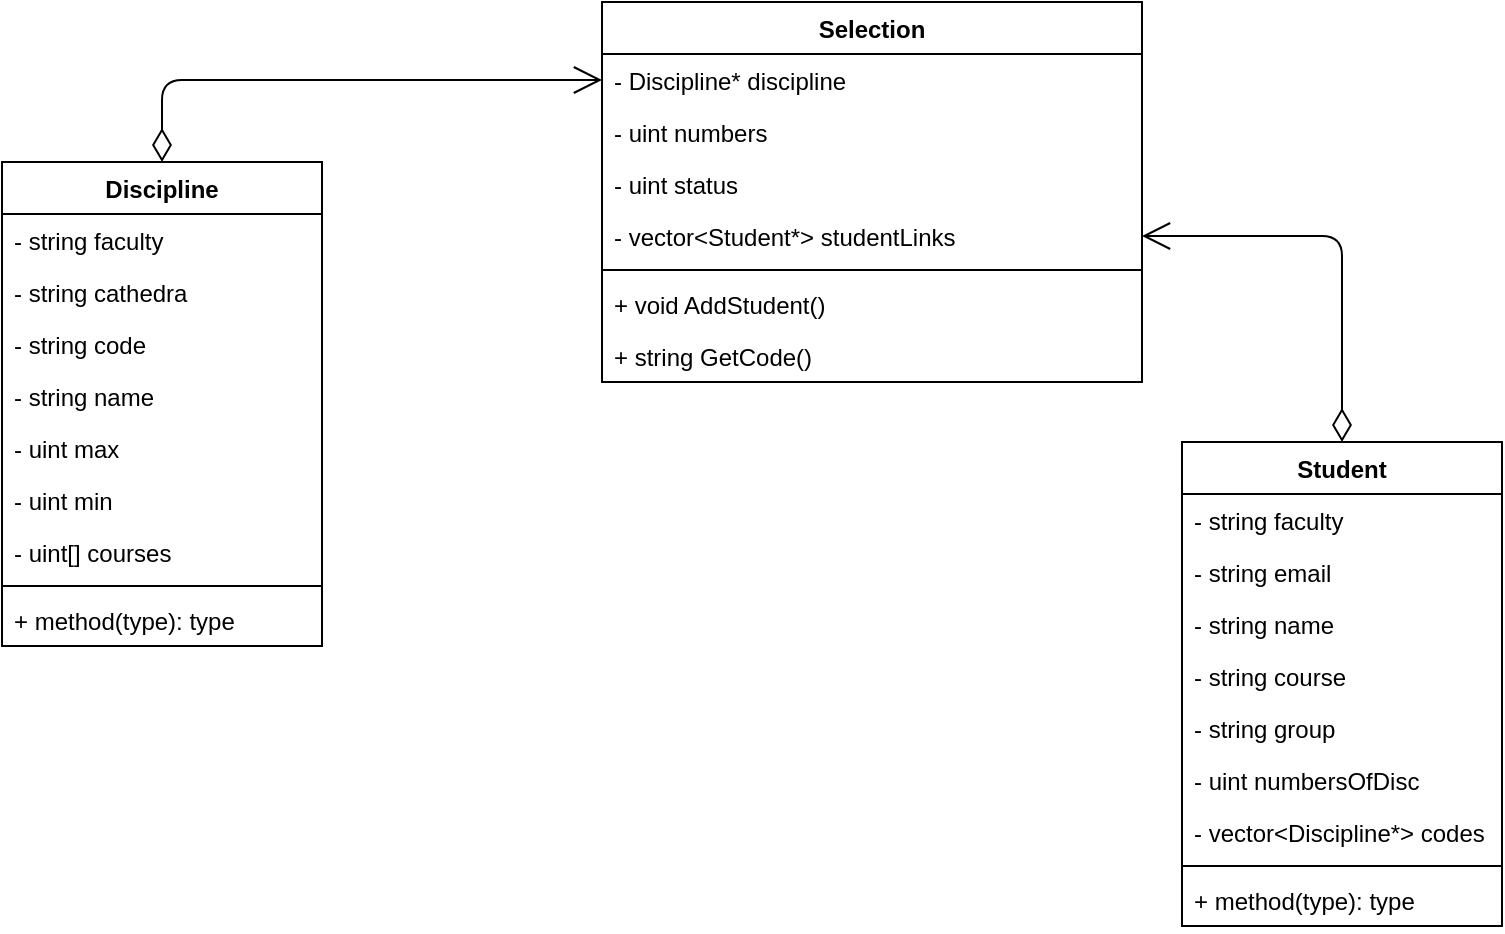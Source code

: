 <mxfile version="14.4.9" type="device"><diagram id="PRxQz1hfmFgJftOkRIZT" name="Page-1"><mxGraphModel dx="1038" dy="548" grid="1" gridSize="10" guides="1" tooltips="1" connect="1" arrows="1" fold="1" page="1" pageScale="1" pageWidth="827" pageHeight="1169" math="0" shadow="0"><root><mxCell id="0"/><mxCell id="1" parent="0"/><mxCell id="jvYMOBnKhRgo_yNcDNhH-1" value="Discipline" style="swimlane;fontStyle=1;align=center;verticalAlign=top;childLayout=stackLayout;horizontal=1;startSize=26;horizontalStack=0;resizeParent=1;resizeParentMax=0;resizeLast=0;collapsible=1;marginBottom=0;" vertex="1" parent="1"><mxGeometry x="50" y="180" width="160" height="242" as="geometry"/></mxCell><mxCell id="jvYMOBnKhRgo_yNcDNhH-2" value="- string faculty" style="text;strokeColor=none;fillColor=none;align=left;verticalAlign=top;spacingLeft=4;spacingRight=4;overflow=hidden;rotatable=0;points=[[0,0.5],[1,0.5]];portConstraint=eastwest;" vertex="1" parent="jvYMOBnKhRgo_yNcDNhH-1"><mxGeometry y="26" width="160" height="26" as="geometry"/></mxCell><mxCell id="jvYMOBnKhRgo_yNcDNhH-5" value="- string cathedra" style="text;strokeColor=none;fillColor=none;align=left;verticalAlign=top;spacingLeft=4;spacingRight=4;overflow=hidden;rotatable=0;points=[[0,0.5],[1,0.5]];portConstraint=eastwest;" vertex="1" parent="jvYMOBnKhRgo_yNcDNhH-1"><mxGeometry y="52" width="160" height="26" as="geometry"/></mxCell><mxCell id="jvYMOBnKhRgo_yNcDNhH-6" value="- string code" style="text;strokeColor=none;fillColor=none;align=left;verticalAlign=top;spacingLeft=4;spacingRight=4;overflow=hidden;rotatable=0;points=[[0,0.5],[1,0.5]];portConstraint=eastwest;" vertex="1" parent="jvYMOBnKhRgo_yNcDNhH-1"><mxGeometry y="78" width="160" height="26" as="geometry"/></mxCell><mxCell id="jvYMOBnKhRgo_yNcDNhH-7" value="- string name" style="text;strokeColor=none;fillColor=none;align=left;verticalAlign=top;spacingLeft=4;spacingRight=4;overflow=hidden;rotatable=0;points=[[0,0.5],[1,0.5]];portConstraint=eastwest;" vertex="1" parent="jvYMOBnKhRgo_yNcDNhH-1"><mxGeometry y="104" width="160" height="26" as="geometry"/></mxCell><mxCell id="jvYMOBnKhRgo_yNcDNhH-10" value="- uint max" style="text;strokeColor=none;fillColor=none;align=left;verticalAlign=top;spacingLeft=4;spacingRight=4;overflow=hidden;rotatable=0;points=[[0,0.5],[1,0.5]];portConstraint=eastwest;" vertex="1" parent="jvYMOBnKhRgo_yNcDNhH-1"><mxGeometry y="130" width="160" height="26" as="geometry"/></mxCell><mxCell id="jvYMOBnKhRgo_yNcDNhH-9" value="- uint min" style="text;strokeColor=none;fillColor=none;align=left;verticalAlign=top;spacingLeft=4;spacingRight=4;overflow=hidden;rotatable=0;points=[[0,0.5],[1,0.5]];portConstraint=eastwest;" vertex="1" parent="jvYMOBnKhRgo_yNcDNhH-1"><mxGeometry y="156" width="160" height="26" as="geometry"/></mxCell><mxCell id="jvYMOBnKhRgo_yNcDNhH-8" value="- uint[] courses" style="text;strokeColor=none;fillColor=none;align=left;verticalAlign=top;spacingLeft=4;spacingRight=4;overflow=hidden;rotatable=0;points=[[0,0.5],[1,0.5]];portConstraint=eastwest;" vertex="1" parent="jvYMOBnKhRgo_yNcDNhH-1"><mxGeometry y="182" width="160" height="26" as="geometry"/></mxCell><mxCell id="jvYMOBnKhRgo_yNcDNhH-3" value="" style="line;strokeWidth=1;fillColor=none;align=left;verticalAlign=middle;spacingTop=-1;spacingLeft=3;spacingRight=3;rotatable=0;labelPosition=right;points=[];portConstraint=eastwest;" vertex="1" parent="jvYMOBnKhRgo_yNcDNhH-1"><mxGeometry y="208" width="160" height="8" as="geometry"/></mxCell><mxCell id="jvYMOBnKhRgo_yNcDNhH-4" value="+ method(type): type" style="text;strokeColor=none;fillColor=none;align=left;verticalAlign=top;spacingLeft=4;spacingRight=4;overflow=hidden;rotatable=0;points=[[0,0.5],[1,0.5]];portConstraint=eastwest;" vertex="1" parent="jvYMOBnKhRgo_yNcDNhH-1"><mxGeometry y="216" width="160" height="26" as="geometry"/></mxCell><mxCell id="jvYMOBnKhRgo_yNcDNhH-15" value="Selection" style="swimlane;fontStyle=1;align=center;verticalAlign=top;childLayout=stackLayout;horizontal=1;startSize=26;horizontalStack=0;resizeParent=1;resizeParentMax=0;resizeLast=0;collapsible=1;marginBottom=0;" vertex="1" parent="1"><mxGeometry x="350" y="100" width="270" height="190" as="geometry"/></mxCell><mxCell id="jvYMOBnKhRgo_yNcDNhH-16" value="- Discipline* discipline" style="text;strokeColor=none;fillColor=none;align=left;verticalAlign=top;spacingLeft=4;spacingRight=4;overflow=hidden;rotatable=0;points=[[0,0.5],[1,0.5]];portConstraint=eastwest;" vertex="1" parent="jvYMOBnKhRgo_yNcDNhH-15"><mxGeometry y="26" width="270" height="26" as="geometry"/></mxCell><mxCell id="jvYMOBnKhRgo_yNcDNhH-32" value="- uint numbers" style="text;strokeColor=none;fillColor=none;align=left;verticalAlign=top;spacingLeft=4;spacingRight=4;overflow=hidden;rotatable=0;points=[[0,0.5],[1,0.5]];portConstraint=eastwest;" vertex="1" parent="jvYMOBnKhRgo_yNcDNhH-15"><mxGeometry y="52" width="270" height="26" as="geometry"/></mxCell><mxCell id="jvYMOBnKhRgo_yNcDNhH-19" value="- uint status" style="text;strokeColor=none;fillColor=none;align=left;verticalAlign=top;spacingLeft=4;spacingRight=4;overflow=hidden;rotatable=0;points=[[0,0.5],[1,0.5]];portConstraint=eastwest;" vertex="1" parent="jvYMOBnKhRgo_yNcDNhH-15"><mxGeometry y="78" width="270" height="26" as="geometry"/></mxCell><mxCell id="jvYMOBnKhRgo_yNcDNhH-20" value="- vector&lt;Student*&gt; studentLinks" style="text;strokeColor=none;fillColor=none;align=left;verticalAlign=top;spacingLeft=4;spacingRight=4;overflow=hidden;rotatable=0;points=[[0,0.5],[1,0.5]];portConstraint=eastwest;" vertex="1" parent="jvYMOBnKhRgo_yNcDNhH-15"><mxGeometry y="104" width="270" height="26" as="geometry"/></mxCell><mxCell id="jvYMOBnKhRgo_yNcDNhH-17" value="" style="line;strokeWidth=1;fillColor=none;align=left;verticalAlign=middle;spacingTop=-1;spacingLeft=3;spacingRight=3;rotatable=0;labelPosition=right;points=[];portConstraint=eastwest;" vertex="1" parent="jvYMOBnKhRgo_yNcDNhH-15"><mxGeometry y="130" width="270" height="8" as="geometry"/></mxCell><mxCell id="jvYMOBnKhRgo_yNcDNhH-18" value="+ void AddStudent()" style="text;strokeColor=none;fillColor=none;align=left;verticalAlign=top;spacingLeft=4;spacingRight=4;overflow=hidden;rotatable=0;points=[[0,0.5],[1,0.5]];portConstraint=eastwest;" vertex="1" parent="jvYMOBnKhRgo_yNcDNhH-15"><mxGeometry y="138" width="270" height="26" as="geometry"/></mxCell><mxCell id="jvYMOBnKhRgo_yNcDNhH-38" value="+ string GetCode()" style="text;strokeColor=none;fillColor=none;align=left;verticalAlign=top;spacingLeft=4;spacingRight=4;overflow=hidden;rotatable=0;points=[[0,0.5],[1,0.5]];portConstraint=eastwest;" vertex="1" parent="jvYMOBnKhRgo_yNcDNhH-15"><mxGeometry y="164" width="270" height="26" as="geometry"/></mxCell><mxCell id="jvYMOBnKhRgo_yNcDNhH-21" value="Student" style="swimlane;fontStyle=1;align=center;verticalAlign=top;childLayout=stackLayout;horizontal=1;startSize=26;horizontalStack=0;resizeParent=1;resizeParentMax=0;resizeLast=0;collapsible=1;marginBottom=0;" vertex="1" parent="1"><mxGeometry x="640" y="320" width="160" height="242" as="geometry"/></mxCell><mxCell id="jvYMOBnKhRgo_yNcDNhH-25" value="- string faculty" style="text;strokeColor=none;fillColor=none;align=left;verticalAlign=top;spacingLeft=4;spacingRight=4;overflow=hidden;rotatable=0;points=[[0,0.5],[1,0.5]];portConstraint=eastwest;" vertex="1" parent="jvYMOBnKhRgo_yNcDNhH-21"><mxGeometry y="26" width="160" height="26" as="geometry"/></mxCell><mxCell id="jvYMOBnKhRgo_yNcDNhH-26" value="- string email" style="text;strokeColor=none;fillColor=none;align=left;verticalAlign=top;spacingLeft=4;spacingRight=4;overflow=hidden;rotatable=0;points=[[0,0.5],[1,0.5]];portConstraint=eastwest;" vertex="1" parent="jvYMOBnKhRgo_yNcDNhH-21"><mxGeometry y="52" width="160" height="26" as="geometry"/></mxCell><mxCell id="jvYMOBnKhRgo_yNcDNhH-27" value="- string name" style="text;strokeColor=none;fillColor=none;align=left;verticalAlign=top;spacingLeft=4;spacingRight=4;overflow=hidden;rotatable=0;points=[[0,0.5],[1,0.5]];portConstraint=eastwest;" vertex="1" parent="jvYMOBnKhRgo_yNcDNhH-21"><mxGeometry y="78" width="160" height="26" as="geometry"/></mxCell><mxCell id="jvYMOBnKhRgo_yNcDNhH-30" value="- string course" style="text;strokeColor=none;fillColor=none;align=left;verticalAlign=top;spacingLeft=4;spacingRight=4;overflow=hidden;rotatable=0;points=[[0,0.5],[1,0.5]];portConstraint=eastwest;" vertex="1" parent="jvYMOBnKhRgo_yNcDNhH-21"><mxGeometry y="104" width="160" height="26" as="geometry"/></mxCell><mxCell id="jvYMOBnKhRgo_yNcDNhH-29" value="- string group" style="text;strokeColor=none;fillColor=none;align=left;verticalAlign=top;spacingLeft=4;spacingRight=4;overflow=hidden;rotatable=0;points=[[0,0.5],[1,0.5]];portConstraint=eastwest;" vertex="1" parent="jvYMOBnKhRgo_yNcDNhH-21"><mxGeometry y="130" width="160" height="26" as="geometry"/></mxCell><mxCell id="jvYMOBnKhRgo_yNcDNhH-28" value="- uint numbersOfDisc" style="text;strokeColor=none;fillColor=none;align=left;verticalAlign=top;spacingLeft=4;spacingRight=4;overflow=hidden;rotatable=0;points=[[0,0.5],[1,0.5]];portConstraint=eastwest;" vertex="1" parent="jvYMOBnKhRgo_yNcDNhH-21"><mxGeometry y="156" width="160" height="26" as="geometry"/></mxCell><mxCell id="jvYMOBnKhRgo_yNcDNhH-22" value="- vector&lt;Discipline*&gt; codes" style="text;strokeColor=none;fillColor=none;align=left;verticalAlign=top;spacingLeft=4;spacingRight=4;overflow=hidden;rotatable=0;points=[[0,0.5],[1,0.5]];portConstraint=eastwest;" vertex="1" parent="jvYMOBnKhRgo_yNcDNhH-21"><mxGeometry y="182" width="160" height="26" as="geometry"/></mxCell><mxCell id="jvYMOBnKhRgo_yNcDNhH-23" value="" style="line;strokeWidth=1;fillColor=none;align=left;verticalAlign=middle;spacingTop=-1;spacingLeft=3;spacingRight=3;rotatable=0;labelPosition=right;points=[];portConstraint=eastwest;" vertex="1" parent="jvYMOBnKhRgo_yNcDNhH-21"><mxGeometry y="208" width="160" height="8" as="geometry"/></mxCell><mxCell id="jvYMOBnKhRgo_yNcDNhH-24" value="+ method(type): type" style="text;strokeColor=none;fillColor=none;align=left;verticalAlign=top;spacingLeft=4;spacingRight=4;overflow=hidden;rotatable=0;points=[[0,0.5],[1,0.5]];portConstraint=eastwest;" vertex="1" parent="jvYMOBnKhRgo_yNcDNhH-21"><mxGeometry y="216" width="160" height="26" as="geometry"/></mxCell><mxCell id="jvYMOBnKhRgo_yNcDNhH-34" value="" style="endArrow=open;html=1;endSize=12;startArrow=diamondThin;startSize=14;startFill=0;edgeStyle=orthogonalEdgeStyle;align=left;verticalAlign=bottom;exitX=0.5;exitY=0;exitDx=0;exitDy=0;entryX=0;entryY=0.5;entryDx=0;entryDy=0;" edge="1" parent="1" source="jvYMOBnKhRgo_yNcDNhH-1" target="jvYMOBnKhRgo_yNcDNhH-16"><mxGeometry x="-1" y="3" relative="1" as="geometry"><mxPoint x="130" y="130" as="sourcePoint"/><mxPoint x="290" y="130" as="targetPoint"/></mxGeometry></mxCell><mxCell id="jvYMOBnKhRgo_yNcDNhH-36" value="" style="endArrow=open;html=1;endSize=12;startArrow=diamondThin;startSize=14;startFill=0;edgeStyle=orthogonalEdgeStyle;align=left;verticalAlign=bottom;exitX=0.5;exitY=0;exitDx=0;exitDy=0;entryX=1;entryY=0.5;entryDx=0;entryDy=0;" edge="1" parent="1" source="jvYMOBnKhRgo_yNcDNhH-21" target="jvYMOBnKhRgo_yNcDNhH-20"><mxGeometry x="-1" y="3" relative="1" as="geometry"><mxPoint x="700" y="250" as="sourcePoint"/><mxPoint x="860" y="250" as="targetPoint"/><Array as="points"><mxPoint x="720" y="217"/></Array></mxGeometry></mxCell></root></mxGraphModel></diagram></mxfile>